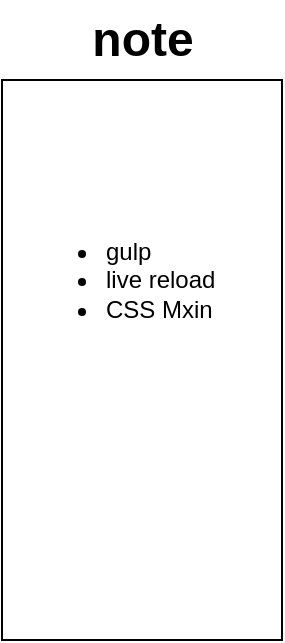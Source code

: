 <mxfile version="13.8.0" type="github">
  <diagram id="_poDrzYG-paUzscpQl_j" name="Page-1">
    <mxGraphModel dx="1422" dy="743" grid="1" gridSize="10" guides="1" tooltips="1" connect="1" arrows="1" fold="1" page="1" pageScale="1" pageWidth="827" pageHeight="1169" math="0" shadow="0">
      <root>
        <mxCell id="0" />
        <mxCell id="1" parent="0" />
        <mxCell id="1UEGQKNPIl2mFbHGZkAJ-1" value="" style="rounded=0;whiteSpace=wrap;html=1;" vertex="1" parent="1">
          <mxGeometry x="60" y="70" width="140" height="280" as="geometry" />
        </mxCell>
        <mxCell id="1UEGQKNPIl2mFbHGZkAJ-2" value="&lt;ul&gt;&lt;li&gt;gulp&lt;/li&gt;&lt;li&gt;&lt;span&gt;live reload&lt;/span&gt;&lt;br&gt;&lt;/li&gt;&lt;li&gt;CSS Mxin&lt;/li&gt;&lt;/ul&gt;" style="text;strokeColor=none;fillColor=none;html=1;whiteSpace=wrap;verticalAlign=middle;overflow=hidden;" vertex="1" parent="1">
          <mxGeometry x="70" y="70" width="120" height="200" as="geometry" />
        </mxCell>
        <mxCell id="1UEGQKNPIl2mFbHGZkAJ-4" value="note" style="text;strokeColor=none;fillColor=none;html=1;fontSize=24;fontStyle=1;verticalAlign=middle;align=center;" vertex="1" parent="1">
          <mxGeometry x="80" y="30" width="100" height="40" as="geometry" />
        </mxCell>
      </root>
    </mxGraphModel>
  </diagram>
</mxfile>
